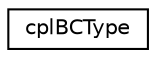 digraph "Graphical Class Hierarchy"
{
 // LATEX_PDF_SIZE
  edge [fontname="Helvetica",fontsize="10",labelfontname="Helvetica",labelfontsize="10"];
  node [fontname="Helvetica",fontsize="10",shape=record];
  rankdir="LR";
  Node0 [label="cplBCType",height=0.2,width=0.4,color="black", fillcolor="white", style="filled",URL="$classcpl_b_c_type.html",tooltip="For coupled 0D-3D problems."];
}
